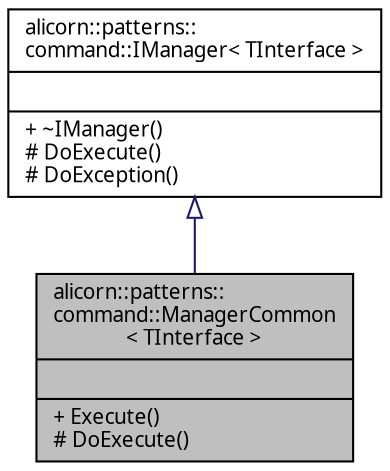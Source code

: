 digraph "alicorn::patterns::command::ManagerCommon&lt; TInterface &gt;"
{
 // INTERACTIVE_SVG=YES
  edge [fontname="Verdana",fontsize="10",labelfontname="Verdana",labelfontsize="10"];
  node [fontname="Verdana",fontsize="10",shape=record];
  Node1 [label="{alicorn::patterns::\lcommand::ManagerCommon\l\< TInterface \>\n||+ Execute()\l# DoExecute()\l}",height=0.2,width=0.4,color="black", fillcolor="grey75", style="filled", fontcolor="black"];
  Node2 -> Node1 [dir="back",color="midnightblue",fontsize="10",style="solid",arrowtail="onormal",fontname="Verdana"];
  Node2 [label="{alicorn::patterns::\lcommand::IManager\< TInterface \>\n||+ ~IManager()\l# DoExecute()\l# DoException()\l}",height=0.2,width=0.4,color="black", fillcolor="white", style="filled",URL="$a00095.html",tooltip="Класс входит в Проект Patterns   Интерфейсный класс менеджеров, управляющих выполнением команд..."];
}
